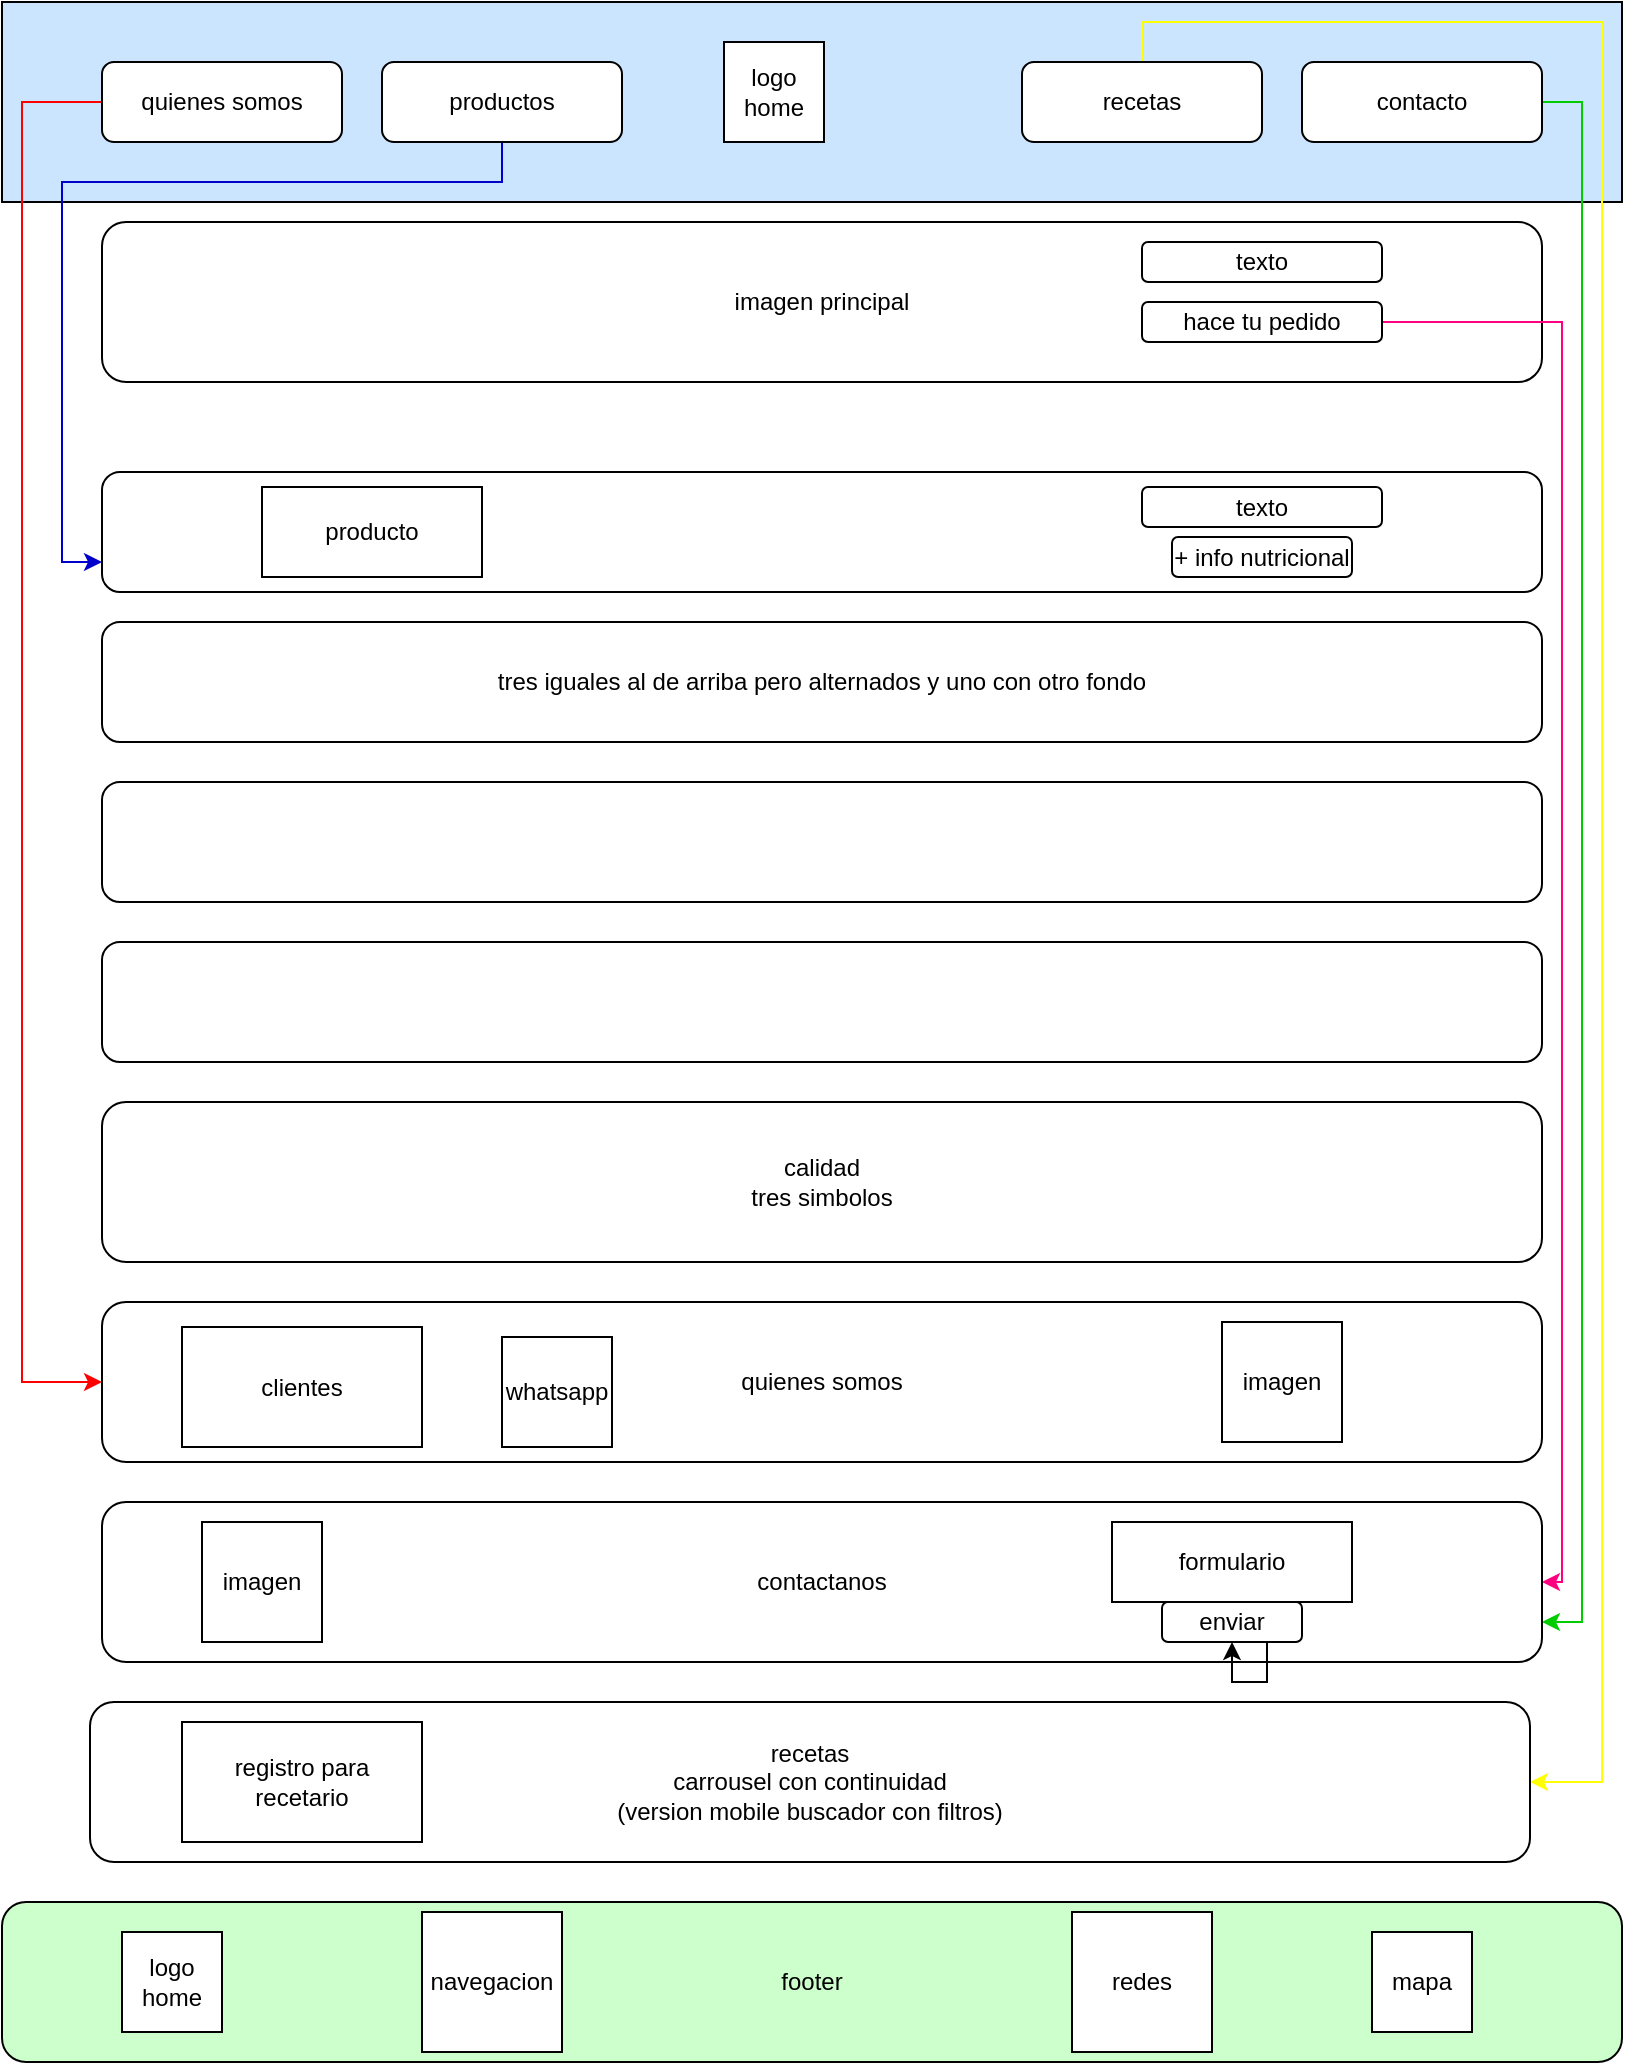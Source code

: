 <mxfile version="21.0.7" type="device"><diagram id="C5RBs43oDa-KdzZeNtuy" name="Page-1"><mxGraphModel dx="880" dy="452" grid="1" gridSize="10" guides="1" tooltips="1" connect="1" arrows="1" fold="1" page="1" pageScale="1" pageWidth="827" pageHeight="1169" math="0" shadow="0"><root><mxCell id="WIyWlLk6GJQsqaUBKTNV-0"/><mxCell id="WIyWlLk6GJQsqaUBKTNV-1" parent="WIyWlLk6GJQsqaUBKTNV-0"/><mxCell id="qtniScz2I5Av2377pXLM-36" value="" style="rounded=0;whiteSpace=wrap;html=1;fillColor=#CCE5FF;" vertex="1" parent="WIyWlLk6GJQsqaUBKTNV-1"><mxGeometry x="10" y="10" width="810" height="100" as="geometry"/></mxCell><mxCell id="qtniScz2I5Av2377pXLM-26" style="edgeStyle=orthogonalEdgeStyle;rounded=0;orthogonalLoop=1;jettySize=auto;html=1;entryX=0;entryY=0.5;entryDx=0;entryDy=0;strokeColor=#FF0000;" edge="1" parent="WIyWlLk6GJQsqaUBKTNV-1" source="WIyWlLk6GJQsqaUBKTNV-3" target="qtniScz2I5Av2377pXLM-17"><mxGeometry relative="1" as="geometry"><Array as="points"><mxPoint x="20" y="60"/><mxPoint x="20" y="700"/></Array></mxGeometry></mxCell><mxCell id="WIyWlLk6GJQsqaUBKTNV-3" value="quienes somos" style="rounded=1;whiteSpace=wrap;html=1;fontSize=12;glass=0;strokeWidth=1;shadow=0;" parent="WIyWlLk6GJQsqaUBKTNV-1" vertex="1"><mxGeometry x="60" y="40" width="120" height="40" as="geometry"/></mxCell><mxCell id="qtniScz2I5Av2377pXLM-31" style="edgeStyle=orthogonalEdgeStyle;rounded=0;orthogonalLoop=1;jettySize=auto;html=1;entryX=0;entryY=0.75;entryDx=0;entryDy=0;strokeColor=#0000CC;" edge="1" parent="WIyWlLk6GJQsqaUBKTNV-1" source="qtniScz2I5Av2377pXLM-0" target="qtniScz2I5Av2377pXLM-8"><mxGeometry relative="1" as="geometry"><Array as="points"><mxPoint x="260" y="100"/><mxPoint x="40" y="100"/><mxPoint x="40" y="290"/></Array></mxGeometry></mxCell><mxCell id="qtniScz2I5Av2377pXLM-0" value="productos" style="rounded=1;whiteSpace=wrap;html=1;fontSize=12;glass=0;strokeWidth=1;shadow=0;" vertex="1" parent="WIyWlLk6GJQsqaUBKTNV-1"><mxGeometry x="200" y="40" width="120" height="40" as="geometry"/></mxCell><mxCell id="qtniScz2I5Av2377pXLM-35" style="edgeStyle=orthogonalEdgeStyle;rounded=0;orthogonalLoop=1;jettySize=auto;html=1;entryX=1;entryY=0.5;entryDx=0;entryDy=0;strokeColor=#FFFF00;" edge="1" parent="WIyWlLk6GJQsqaUBKTNV-1" source="qtniScz2I5Av2377pXLM-1" target="qtniScz2I5Av2377pXLM-24"><mxGeometry relative="1" as="geometry"><Array as="points"><mxPoint x="580" y="20"/><mxPoint x="810" y="20"/><mxPoint x="810" y="900"/></Array></mxGeometry></mxCell><mxCell id="qtniScz2I5Av2377pXLM-1" value="recetas" style="rounded=1;whiteSpace=wrap;html=1;fontSize=12;glass=0;strokeWidth=1;shadow=0;" vertex="1" parent="WIyWlLk6GJQsqaUBKTNV-1"><mxGeometry x="520" y="40" width="120" height="40" as="geometry"/></mxCell><mxCell id="qtniScz2I5Av2377pXLM-33" style="edgeStyle=orthogonalEdgeStyle;rounded=0;orthogonalLoop=1;jettySize=auto;html=1;entryX=1;entryY=0.75;entryDx=0;entryDy=0;strokeColor=#00CC00;" edge="1" parent="WIyWlLk6GJQsqaUBKTNV-1" source="qtniScz2I5Av2377pXLM-2" target="qtniScz2I5Av2377pXLM-19"><mxGeometry relative="1" as="geometry"><Array as="points"><mxPoint x="800" y="60"/><mxPoint x="800" y="820"/></Array></mxGeometry></mxCell><mxCell id="qtniScz2I5Av2377pXLM-2" value="contacto" style="rounded=1;whiteSpace=wrap;html=1;fontSize=12;glass=0;strokeWidth=1;shadow=0;" vertex="1" parent="WIyWlLk6GJQsqaUBKTNV-1"><mxGeometry x="660" y="40" width="120" height="40" as="geometry"/></mxCell><mxCell id="qtniScz2I5Av2377pXLM-4" value="logo&lt;br&gt;home" style="whiteSpace=wrap;html=1;" vertex="1" parent="WIyWlLk6GJQsqaUBKTNV-1"><mxGeometry x="371" y="30" width="50" height="50" as="geometry"/></mxCell><mxCell id="qtniScz2I5Av2377pXLM-5" value="imagen principal" style="rounded=1;whiteSpace=wrap;html=1;" vertex="1" parent="WIyWlLk6GJQsqaUBKTNV-1"><mxGeometry x="60" y="120" width="720" height="80" as="geometry"/></mxCell><mxCell id="qtniScz2I5Av2377pXLM-40" style="edgeStyle=orthogonalEdgeStyle;rounded=0;orthogonalLoop=1;jettySize=auto;html=1;entryX=1;entryY=0.5;entryDx=0;entryDy=0;strokeColor=#FF0080;" edge="1" parent="WIyWlLk6GJQsqaUBKTNV-1" source="qtniScz2I5Av2377pXLM-6" target="qtniScz2I5Av2377pXLM-19"><mxGeometry relative="1" as="geometry"><mxPoint x="790" y="806" as="targetPoint"/><Array as="points"><mxPoint x="790" y="170"/><mxPoint x="790" y="800"/></Array></mxGeometry></mxCell><mxCell id="qtniScz2I5Av2377pXLM-6" value="hace tu pedido" style="rounded=1;whiteSpace=wrap;html=1;" vertex="1" parent="WIyWlLk6GJQsqaUBKTNV-1"><mxGeometry x="580" y="160" width="120" height="20" as="geometry"/></mxCell><mxCell id="qtniScz2I5Av2377pXLM-8" value="" style="rounded=1;whiteSpace=wrap;html=1;" vertex="1" parent="WIyWlLk6GJQsqaUBKTNV-1"><mxGeometry x="60" y="245" width="720" height="60" as="geometry"/></mxCell><mxCell id="qtniScz2I5Av2377pXLM-9" value="" style="rounded=1;whiteSpace=wrap;html=1;" vertex="1" parent="WIyWlLk6GJQsqaUBKTNV-1"><mxGeometry x="60" y="400" width="720" height="60" as="geometry"/></mxCell><mxCell id="qtniScz2I5Av2377pXLM-10" value="tres iguales al de arriba pero alternados y uno con otro fondo" style="rounded=1;whiteSpace=wrap;html=1;" vertex="1" parent="WIyWlLk6GJQsqaUBKTNV-1"><mxGeometry x="60" y="320" width="720" height="60" as="geometry"/></mxCell><mxCell id="qtniScz2I5Av2377pXLM-11" value="" style="rounded=1;whiteSpace=wrap;html=1;" vertex="1" parent="WIyWlLk6GJQsqaUBKTNV-1"><mxGeometry x="60" y="480" width="720" height="60" as="geometry"/></mxCell><mxCell id="qtniScz2I5Av2377pXLM-12" value="+ info nutricional" style="rounded=1;whiteSpace=wrap;html=1;" vertex="1" parent="WIyWlLk6GJQsqaUBKTNV-1"><mxGeometry x="595" y="277.5" width="90" height="20" as="geometry"/></mxCell><mxCell id="qtniScz2I5Av2377pXLM-17" value="quienes somos" style="rounded=1;whiteSpace=wrap;html=1;" vertex="1" parent="WIyWlLk6GJQsqaUBKTNV-1"><mxGeometry x="60" y="660" width="720" height="80" as="geometry"/></mxCell><mxCell id="qtniScz2I5Av2377pXLM-18" value="calidad&lt;br&gt;tres simbolos" style="rounded=1;whiteSpace=wrap;html=1;" vertex="1" parent="WIyWlLk6GJQsqaUBKTNV-1"><mxGeometry x="60" y="560" width="720" height="80" as="geometry"/></mxCell><mxCell id="qtniScz2I5Av2377pXLM-19" value="contactanos" style="rounded=1;whiteSpace=wrap;html=1;" vertex="1" parent="WIyWlLk6GJQsqaUBKTNV-1"><mxGeometry x="60" y="760" width="720" height="80" as="geometry"/></mxCell><mxCell id="qtniScz2I5Av2377pXLM-22" style="edgeStyle=orthogonalEdgeStyle;rounded=0;orthogonalLoop=1;jettySize=auto;html=1;exitX=0.5;exitY=1;exitDx=0;exitDy=0;" edge="1" parent="WIyWlLk6GJQsqaUBKTNV-1" source="qtniScz2I5Av2377pXLM-5" target="qtniScz2I5Av2377pXLM-5"><mxGeometry relative="1" as="geometry"/></mxCell><mxCell id="qtniScz2I5Av2377pXLM-24" value="recetas&lt;br&gt;carrousel con continuidad&lt;br&gt;(version mobile buscador con filtros)" style="rounded=1;whiteSpace=wrap;html=1;" vertex="1" parent="WIyWlLk6GJQsqaUBKTNV-1"><mxGeometry x="54" y="860" width="720" height="80" as="geometry"/></mxCell><mxCell id="qtniScz2I5Av2377pXLM-25" value="footer" style="rounded=1;whiteSpace=wrap;html=1;fillColor=#CCFFCC;" vertex="1" parent="WIyWlLk6GJQsqaUBKTNV-1"><mxGeometry x="10" y="960" width="810" height="80" as="geometry"/></mxCell><mxCell id="qtniScz2I5Av2377pXLM-43" value="logo&lt;br&gt;home" style="whiteSpace=wrap;html=1;" vertex="1" parent="WIyWlLk6GJQsqaUBKTNV-1"><mxGeometry x="70" y="975" width="50" height="50" as="geometry"/></mxCell><mxCell id="qtniScz2I5Av2377pXLM-45" value="mapa" style="whiteSpace=wrap;html=1;" vertex="1" parent="WIyWlLk6GJQsqaUBKTNV-1"><mxGeometry x="695" y="975" width="50" height="50" as="geometry"/></mxCell><mxCell id="qtniScz2I5Av2377pXLM-46" value="navegacion" style="whiteSpace=wrap;html=1;aspect=fixed;" vertex="1" parent="WIyWlLk6GJQsqaUBKTNV-1"><mxGeometry x="220" y="965" width="70" height="70" as="geometry"/></mxCell><mxCell id="qtniScz2I5Av2377pXLM-48" value="redes" style="whiteSpace=wrap;html=1;aspect=fixed;" vertex="1" parent="WIyWlLk6GJQsqaUBKTNV-1"><mxGeometry x="545" y="965" width="70" height="70" as="geometry"/></mxCell><mxCell id="qtniScz2I5Av2377pXLM-49" value="texto" style="rounded=1;whiteSpace=wrap;html=1;" vertex="1" parent="WIyWlLk6GJQsqaUBKTNV-1"><mxGeometry x="580" y="252.5" width="120" height="20" as="geometry"/></mxCell><mxCell id="qtniScz2I5Av2377pXLM-51" value="producto" style="rounded=0;whiteSpace=wrap;html=1;" vertex="1" parent="WIyWlLk6GJQsqaUBKTNV-1"><mxGeometry x="140" y="252.5" width="110" height="45" as="geometry"/></mxCell><mxCell id="qtniScz2I5Av2377pXLM-52" value="texto" style="rounded=1;whiteSpace=wrap;html=1;" vertex="1" parent="WIyWlLk6GJQsqaUBKTNV-1"><mxGeometry x="580" y="130" width="120" height="20" as="geometry"/></mxCell><mxCell id="qtniScz2I5Av2377pXLM-54" value="whatsapp" style="whiteSpace=wrap;html=1;aspect=fixed;" vertex="1" parent="WIyWlLk6GJQsqaUBKTNV-1"><mxGeometry x="260" y="677.5" width="55" height="55" as="geometry"/></mxCell><mxCell id="qtniScz2I5Av2377pXLM-56" value="formulario" style="rounded=0;whiteSpace=wrap;html=1;" vertex="1" parent="WIyWlLk6GJQsqaUBKTNV-1"><mxGeometry x="565" y="770" width="120" height="40" as="geometry"/></mxCell><mxCell id="qtniScz2I5Av2377pXLM-58" value="enviar" style="rounded=1;whiteSpace=wrap;html=1;" vertex="1" parent="WIyWlLk6GJQsqaUBKTNV-1"><mxGeometry x="590" y="810" width="70" height="20" as="geometry"/></mxCell><mxCell id="qtniScz2I5Av2377pXLM-59" style="edgeStyle=orthogonalEdgeStyle;rounded=0;orthogonalLoop=1;jettySize=auto;html=1;exitX=0.75;exitY=1;exitDx=0;exitDy=0;" edge="1" parent="WIyWlLk6GJQsqaUBKTNV-1" source="qtniScz2I5Av2377pXLM-58" target="qtniScz2I5Av2377pXLM-58"><mxGeometry relative="1" as="geometry"/></mxCell><mxCell id="qtniScz2I5Av2377pXLM-60" value="imagen" style="whiteSpace=wrap;html=1;aspect=fixed;" vertex="1" parent="WIyWlLk6GJQsqaUBKTNV-1"><mxGeometry x="110" y="770" width="60" height="60" as="geometry"/></mxCell><mxCell id="qtniScz2I5Av2377pXLM-62" value="clientes" style="rounded=0;whiteSpace=wrap;html=1;" vertex="1" parent="WIyWlLk6GJQsqaUBKTNV-1"><mxGeometry x="100" y="672.5" width="120" height="60" as="geometry"/></mxCell><mxCell id="qtniScz2I5Av2377pXLM-65" value="imagen" style="whiteSpace=wrap;html=1;aspect=fixed;" vertex="1" parent="WIyWlLk6GJQsqaUBKTNV-1"><mxGeometry x="620" y="670" width="60" height="60" as="geometry"/></mxCell><mxCell id="qtniScz2I5Av2377pXLM-66" value="registro para&lt;br&gt;recetario" style="rounded=0;whiteSpace=wrap;html=1;" vertex="1" parent="WIyWlLk6GJQsqaUBKTNV-1"><mxGeometry x="100" y="870" width="120" height="60" as="geometry"/></mxCell></root></mxGraphModel></diagram></mxfile>